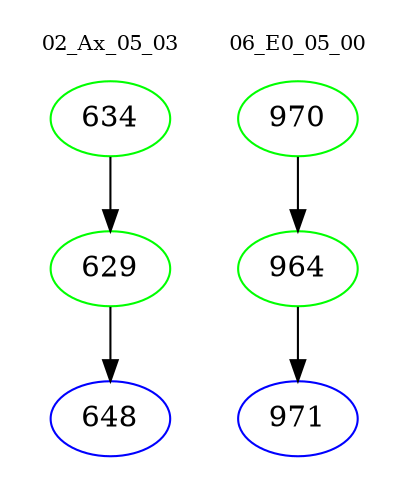 digraph{
subgraph cluster_0 {
color = white
label = "02_Ax_05_03";
fontsize=10;
T0_634 [label="634", color="green"]
T0_634 -> T0_629 [color="black"]
T0_629 [label="629", color="green"]
T0_629 -> T0_648 [color="black"]
T0_648 [label="648", color="blue"]
}
subgraph cluster_1 {
color = white
label = "06_E0_05_00";
fontsize=10;
T1_970 [label="970", color="green"]
T1_970 -> T1_964 [color="black"]
T1_964 [label="964", color="green"]
T1_964 -> T1_971 [color="black"]
T1_971 [label="971", color="blue"]
}
}

